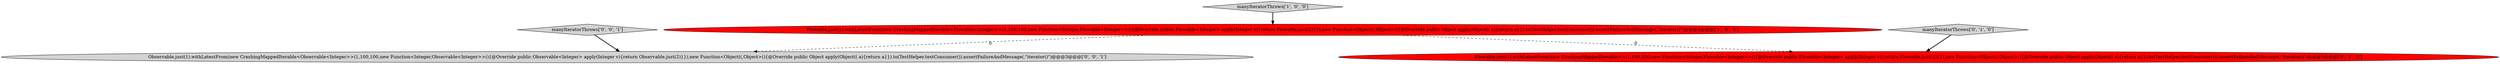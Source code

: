 digraph {
1 [style = filled, label = "manyIteratorThrows['1', '0', '0']", fillcolor = lightgray, shape = diamond image = "AAA0AAABBB1BBB"];
4 [style = filled, label = "Observable.just(1).withLatestFrom(new CrashingMappedIterable<Observable<Integer>>(1,100,100,new Function<Integer,Observable<Integer>>(){@Override public Observable<Integer> apply(Integer v){return Observable.just(2)}}),new Function<Object((,Object>(){@Override public Object apply(Object(( a){return a}}).to(TestHelper.testConsumer()).assertFailureAndMessage(,\"iterator()\")@@@3@@@['0', '0', '1']", fillcolor = lightgray, shape = ellipse image = "AAA0AAABBB3BBB"];
0 [style = filled, label = "Flowable.just(1).withLatestFrom(new CrashingMappedIterable<Flowable<Integer>>(1,100,100,new Function<Integer,Flowable<Integer>>(){@Override public Flowable<Integer> apply(Integer v){return Flowable.just(2)}}),new Function<Object((,Object>(){@Override public Object apply(Object(( a){return a}}).to(TestHelper.testConsumer()).assertFailureAndMessage(,\"iterator()\")@@@3@@@['1', '0', '0']", fillcolor = red, shape = ellipse image = "AAA1AAABBB1BBB"];
2 [style = filled, label = "Flowable.just(1).withLatestFrom(new CrashingMappedIterable<>(1,100,100,new Function<Integer,Flowable<Integer>>(){@Override public Flowable<Integer> apply(Integer v){return Flowable.just(2)}}),new Function<Object((,Object>(){@Override public Object apply(Object(( a){return a}}).to(TestHelper.testConsumer()).assertFailureAndMessage(,\"iterator()\")@@@3@@@['0', '1', '0']", fillcolor = red, shape = ellipse image = "AAA1AAABBB2BBB"];
5 [style = filled, label = "manyIteratorThrows['0', '0', '1']", fillcolor = lightgray, shape = diamond image = "AAA0AAABBB3BBB"];
3 [style = filled, label = "manyIteratorThrows['0', '1', '0']", fillcolor = lightgray, shape = diamond image = "AAA0AAABBB2BBB"];
0->2 [style = dashed, label="0"];
0->4 [style = dashed, label="0"];
1->0 [style = bold, label=""];
3->2 [style = bold, label=""];
5->4 [style = bold, label=""];
}
